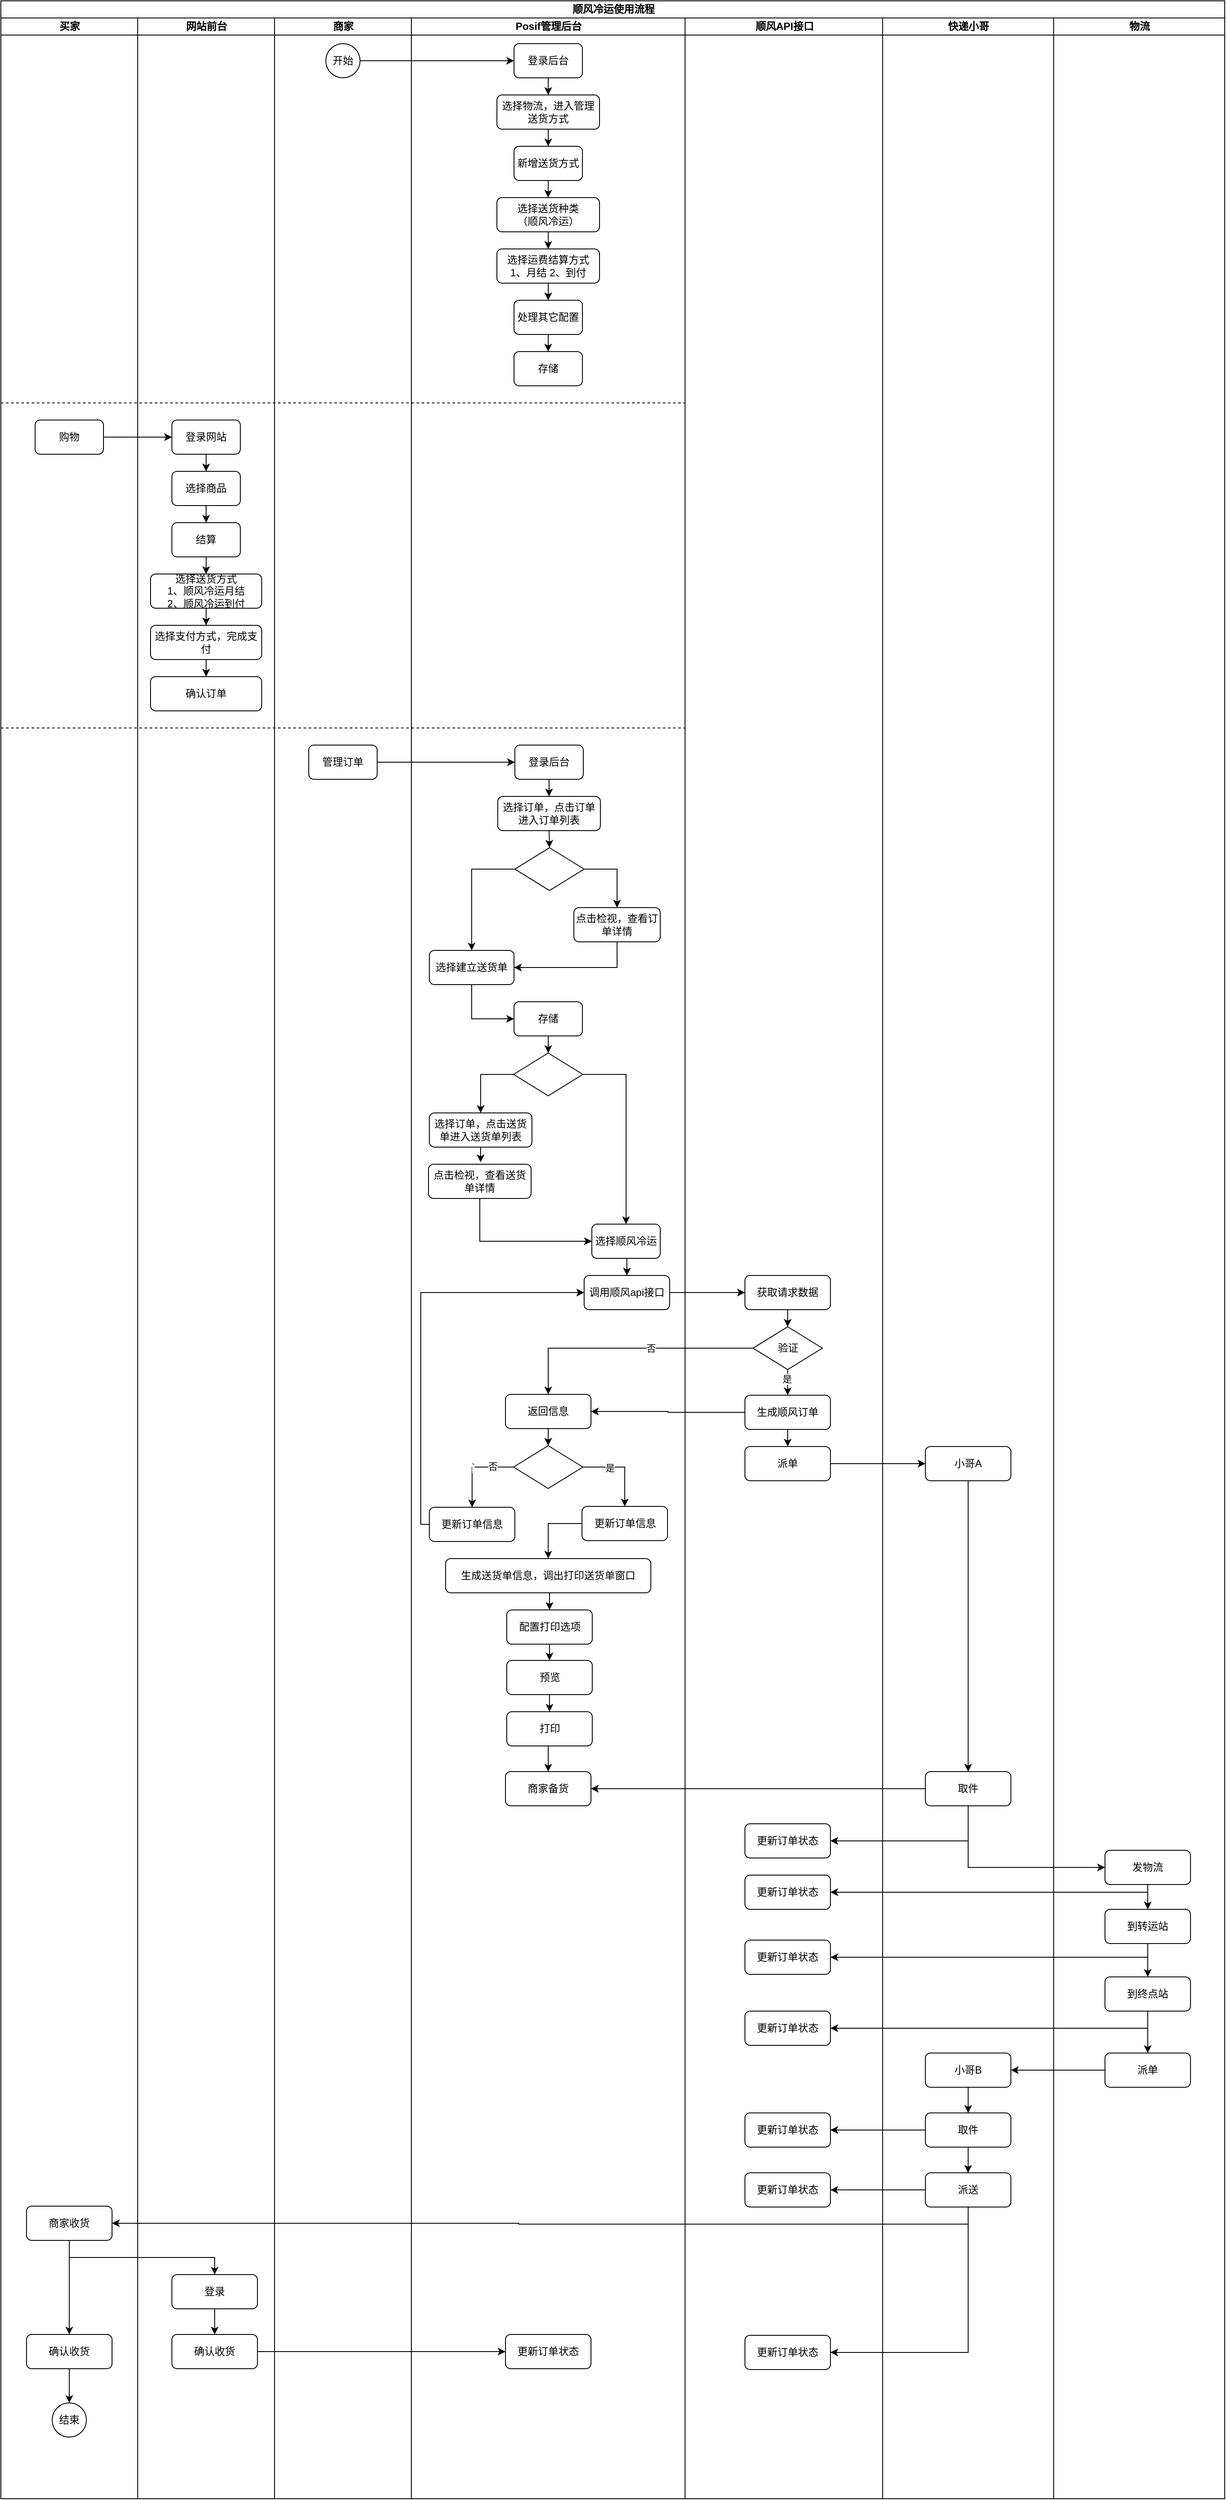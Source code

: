 <mxfile version="15.6.8" type="github">
  <diagram name="Page-1" id="0783ab3e-0a74-02c8-0abd-f7b4e66b4bec">
    <mxGraphModel dx="2556" dy="1072" grid="1" gridSize="10" guides="1" tooltips="1" connect="1" arrows="1" fold="1" page="1" pageScale="1" pageWidth="850" pageHeight="1100" background="none" math="0" shadow="0">
      <root>
        <mxCell id="0" />
        <mxCell id="1" parent="0" />
        <mxCell id="1c1d494c118603dd-1" value="顺风冷运使用流程" style="swimlane;html=1;childLayout=stackLayout;startSize=20;rounded=0;shadow=0;comic=0;labelBackgroundColor=none;strokeWidth=1;fontFamily=Verdana;fontSize=12;align=center;" parent="1" vertex="1">
          <mxGeometry x="39" y="90" width="1431" height="2920" as="geometry" />
        </mxCell>
        <mxCell id="1c1d494c118603dd-2" value="买家" style="swimlane;html=1;startSize=20;" parent="1c1d494c118603dd-1" vertex="1">
          <mxGeometry y="20" width="160" height="2900" as="geometry" />
        </mxCell>
        <mxCell id="K_RfR3FOM83zWYxa_HBy-55" value="" style="endArrow=none;dashed=1;html=1;rounded=0;" parent="1c1d494c118603dd-2" edge="1">
          <mxGeometry width="50" height="50" relative="1" as="geometry">
            <mxPoint y="450" as="sourcePoint" />
            <mxPoint x="800" y="450" as="targetPoint" />
          </mxGeometry>
        </mxCell>
        <mxCell id="K_RfR3FOM83zWYxa_HBy-58" value="购物" style="rounded=1;whiteSpace=wrap;html=1;" parent="1c1d494c118603dd-2" vertex="1">
          <mxGeometry x="40" y="470" width="80" height="40" as="geometry" />
        </mxCell>
        <mxCell id="1SPmQgG1-TZhFKqgYhf_-99" style="edgeStyle=orthogonalEdgeStyle;rounded=0;orthogonalLoop=1;jettySize=auto;html=1;exitX=0.5;exitY=1;exitDx=0;exitDy=0;entryX=0.5;entryY=0;entryDx=0;entryDy=0;" edge="1" parent="1c1d494c118603dd-2" source="1SPmQgG1-TZhFKqgYhf_-89" target="1SPmQgG1-TZhFKqgYhf_-91">
          <mxGeometry relative="1" as="geometry" />
        </mxCell>
        <mxCell id="1SPmQgG1-TZhFKqgYhf_-89" value="商家收货" style="rounded=1;whiteSpace=wrap;html=1;" vertex="1" parent="1c1d494c118603dd-2">
          <mxGeometry x="30" y="2558" width="100" height="40" as="geometry" />
        </mxCell>
        <mxCell id="1SPmQgG1-TZhFKqgYhf_-91" value="确认收货" style="rounded=1;whiteSpace=wrap;html=1;" vertex="1" parent="1c1d494c118603dd-2">
          <mxGeometry x="30" y="2708" width="100" height="40" as="geometry" />
        </mxCell>
        <mxCell id="1SPmQgG1-TZhFKqgYhf_-97" value="结束" style="ellipse;whiteSpace=wrap;html=1;aspect=fixed;" vertex="1" parent="1c1d494c118603dd-2">
          <mxGeometry x="60" y="2788" width="40" height="40" as="geometry" />
        </mxCell>
        <mxCell id="1SPmQgG1-TZhFKqgYhf_-98" style="edgeStyle=orthogonalEdgeStyle;rounded=0;orthogonalLoop=1;jettySize=auto;html=1;exitX=0.5;exitY=1;exitDx=0;exitDy=0;entryX=0.5;entryY=0;entryDx=0;entryDy=0;" edge="1" parent="1c1d494c118603dd-2" source="1SPmQgG1-TZhFKqgYhf_-91" target="1SPmQgG1-TZhFKqgYhf_-97">
          <mxGeometry relative="1" as="geometry" />
        </mxCell>
        <mxCell id="1c1d494c118603dd-3" value="网站前台" style="swimlane;html=1;startSize=20;" parent="1c1d494c118603dd-1" vertex="1">
          <mxGeometry x="160" y="20" width="160" height="2900" as="geometry" />
        </mxCell>
        <mxCell id="K_RfR3FOM83zWYxa_HBy-30" value="开始" style="ellipse;whiteSpace=wrap;html=1;aspect=fixed;" parent="1c1d494c118603dd-3" vertex="1">
          <mxGeometry x="220" y="30" width="40" height="40" as="geometry" />
        </mxCell>
        <mxCell id="K_RfR3FOM83zWYxa_HBy-66" style="edgeStyle=orthogonalEdgeStyle;rounded=0;orthogonalLoop=1;jettySize=auto;html=1;exitX=0.5;exitY=1;exitDx=0;exitDy=0;entryX=0.5;entryY=0;entryDx=0;entryDy=0;" parent="1c1d494c118603dd-3" source="K_RfR3FOM83zWYxa_HBy-59" target="K_RfR3FOM83zWYxa_HBy-60" edge="1">
          <mxGeometry relative="1" as="geometry" />
        </mxCell>
        <mxCell id="K_RfR3FOM83zWYxa_HBy-59" value="登录网站" style="rounded=1;whiteSpace=wrap;html=1;" parent="1c1d494c118603dd-3" vertex="1">
          <mxGeometry x="40" y="470" width="80" height="40" as="geometry" />
        </mxCell>
        <mxCell id="K_RfR3FOM83zWYxa_HBy-67" style="edgeStyle=orthogonalEdgeStyle;rounded=0;orthogonalLoop=1;jettySize=auto;html=1;exitX=0.5;exitY=1;exitDx=0;exitDy=0;entryX=0.5;entryY=0;entryDx=0;entryDy=0;" parent="1c1d494c118603dd-3" source="K_RfR3FOM83zWYxa_HBy-60" target="K_RfR3FOM83zWYxa_HBy-61" edge="1">
          <mxGeometry relative="1" as="geometry" />
        </mxCell>
        <mxCell id="K_RfR3FOM83zWYxa_HBy-60" value="选择商品" style="rounded=1;whiteSpace=wrap;html=1;" parent="1c1d494c118603dd-3" vertex="1">
          <mxGeometry x="40" y="530" width="80" height="40" as="geometry" />
        </mxCell>
        <mxCell id="K_RfR3FOM83zWYxa_HBy-72" style="edgeStyle=orthogonalEdgeStyle;rounded=0;orthogonalLoop=1;jettySize=auto;html=1;exitX=0.5;exitY=1;exitDx=0;exitDy=0;entryX=0.5;entryY=0;entryDx=0;entryDy=0;" parent="1c1d494c118603dd-3" source="K_RfR3FOM83zWYxa_HBy-61" target="K_RfR3FOM83zWYxa_HBy-62" edge="1">
          <mxGeometry relative="1" as="geometry" />
        </mxCell>
        <mxCell id="K_RfR3FOM83zWYxa_HBy-61" value="结算" style="rounded=1;whiteSpace=wrap;html=1;" parent="1c1d494c118603dd-3" vertex="1">
          <mxGeometry x="40" y="590" width="80" height="40" as="geometry" />
        </mxCell>
        <mxCell id="K_RfR3FOM83zWYxa_HBy-70" style="edgeStyle=orthogonalEdgeStyle;rounded=0;orthogonalLoop=1;jettySize=auto;html=1;exitX=0.5;exitY=1;exitDx=0;exitDy=0;entryX=0.5;entryY=0;entryDx=0;entryDy=0;" parent="1c1d494c118603dd-3" source="K_RfR3FOM83zWYxa_HBy-62" target="K_RfR3FOM83zWYxa_HBy-63" edge="1">
          <mxGeometry relative="1" as="geometry" />
        </mxCell>
        <mxCell id="K_RfR3FOM83zWYxa_HBy-62" value="&lt;div&gt;选择送货方式&lt;/div&gt;&lt;div&gt;1、顺风冷运月结&lt;/div&gt;&lt;div&gt;2、顺风冷运到付&lt;/div&gt;" style="rounded=1;whiteSpace=wrap;html=1;" parent="1c1d494c118603dd-3" vertex="1">
          <mxGeometry x="15" y="650" width="130" height="40" as="geometry" />
        </mxCell>
        <mxCell id="K_RfR3FOM83zWYxa_HBy-76" style="edgeStyle=orthogonalEdgeStyle;rounded=0;orthogonalLoop=1;jettySize=auto;html=1;exitX=0.5;exitY=1;exitDx=0;exitDy=0;entryX=0.5;entryY=0;entryDx=0;entryDy=0;" parent="1c1d494c118603dd-3" source="K_RfR3FOM83zWYxa_HBy-63" target="K_RfR3FOM83zWYxa_HBy-64" edge="1">
          <mxGeometry relative="1" as="geometry" />
        </mxCell>
        <mxCell id="K_RfR3FOM83zWYxa_HBy-63" value="选择支付方式，完成支付" style="rounded=1;whiteSpace=wrap;html=1;" parent="1c1d494c118603dd-3" vertex="1">
          <mxGeometry x="15" y="710" width="130" height="40" as="geometry" />
        </mxCell>
        <mxCell id="K_RfR3FOM83zWYxa_HBy-64" value="确认订单" style="rounded=1;whiteSpace=wrap;html=1;" parent="1c1d494c118603dd-3" vertex="1">
          <mxGeometry x="15" y="770" width="130" height="40" as="geometry" />
        </mxCell>
        <mxCell id="1SPmQgG1-TZhFKqgYhf_-100" value="确认收货" style="rounded=1;whiteSpace=wrap;html=1;" vertex="1" parent="1c1d494c118603dd-3">
          <mxGeometry x="40" y="2708" width="100" height="40" as="geometry" />
        </mxCell>
        <mxCell id="1SPmQgG1-TZhFKqgYhf_-103" style="edgeStyle=orthogonalEdgeStyle;rounded=0;orthogonalLoop=1;jettySize=auto;html=1;exitX=0.5;exitY=1;exitDx=0;exitDy=0;entryX=0.5;entryY=0;entryDx=0;entryDy=0;" edge="1" parent="1c1d494c118603dd-3" source="1SPmQgG1-TZhFKqgYhf_-101" target="1SPmQgG1-TZhFKqgYhf_-100">
          <mxGeometry relative="1" as="geometry" />
        </mxCell>
        <mxCell id="1SPmQgG1-TZhFKqgYhf_-101" value="登录" style="rounded=1;whiteSpace=wrap;html=1;" vertex="1" parent="1c1d494c118603dd-3">
          <mxGeometry x="40" y="2638" width="100" height="40" as="geometry" />
        </mxCell>
        <mxCell id="1c1d494c118603dd-4" value="商家" style="swimlane;html=1;startSize=20;" parent="1c1d494c118603dd-1" vertex="1">
          <mxGeometry x="320" y="20" width="160" height="2900" as="geometry" />
        </mxCell>
        <mxCell id="K_RfR3FOM83zWYxa_HBy-39" style="edgeStyle=orthogonalEdgeStyle;rounded=0;orthogonalLoop=1;jettySize=auto;html=1;exitX=0.5;exitY=1;exitDx=0;exitDy=0;entryX=0.5;entryY=0;entryDx=0;entryDy=0;" parent="1c1d494c118603dd-4" source="K_RfR3FOM83zWYxa_HBy-31" target="K_RfR3FOM83zWYxa_HBy-32" edge="1">
          <mxGeometry relative="1" as="geometry" />
        </mxCell>
        <mxCell id="K_RfR3FOM83zWYxa_HBy-31" value="登录后台" style="rounded=1;whiteSpace=wrap;html=1;" parent="1c1d494c118603dd-4" vertex="1">
          <mxGeometry x="280" y="30" width="80" height="40" as="geometry" />
        </mxCell>
        <mxCell id="K_RfR3FOM83zWYxa_HBy-40" style="edgeStyle=orthogonalEdgeStyle;rounded=0;orthogonalLoop=1;jettySize=auto;html=1;exitX=0.5;exitY=1;exitDx=0;exitDy=0;entryX=0.5;entryY=0;entryDx=0;entryDy=0;" parent="1c1d494c118603dd-4" source="K_RfR3FOM83zWYxa_HBy-32" target="K_RfR3FOM83zWYxa_HBy-37" edge="1">
          <mxGeometry relative="1" as="geometry" />
        </mxCell>
        <mxCell id="K_RfR3FOM83zWYxa_HBy-32" value="选择物流，进入管理送货方式" style="rounded=1;whiteSpace=wrap;html=1;" parent="1c1d494c118603dd-4" vertex="1">
          <mxGeometry x="260" y="90" width="120" height="40" as="geometry" />
        </mxCell>
        <mxCell id="K_RfR3FOM83zWYxa_HBy-51" style="edgeStyle=orthogonalEdgeStyle;rounded=0;orthogonalLoop=1;jettySize=auto;html=1;exitX=0.5;exitY=1;exitDx=0;exitDy=0;entryX=0.5;entryY=0;entryDx=0;entryDy=0;" parent="1c1d494c118603dd-4" source="K_RfR3FOM83zWYxa_HBy-37" target="K_RfR3FOM83zWYxa_HBy-47" edge="1">
          <mxGeometry relative="1" as="geometry" />
        </mxCell>
        <mxCell id="K_RfR3FOM83zWYxa_HBy-37" value="新增送货方式" style="rounded=1;whiteSpace=wrap;html=1;" parent="1c1d494c118603dd-4" vertex="1">
          <mxGeometry x="280" y="150" width="80" height="40" as="geometry" />
        </mxCell>
        <mxCell id="K_RfR3FOM83zWYxa_HBy-52" style="edgeStyle=orthogonalEdgeStyle;rounded=0;orthogonalLoop=1;jettySize=auto;html=1;exitX=0.5;exitY=1;exitDx=0;exitDy=0;entryX=0.5;entryY=0;entryDx=0;entryDy=0;" parent="1c1d494c118603dd-4" source="K_RfR3FOM83zWYxa_HBy-47" target="K_RfR3FOM83zWYxa_HBy-48" edge="1">
          <mxGeometry relative="1" as="geometry" />
        </mxCell>
        <mxCell id="K_RfR3FOM83zWYxa_HBy-47" value="&lt;div&gt;选择送货种类&lt;/div&gt;&lt;div&gt;（顺风冷运）&lt;br&gt;&lt;/div&gt;" style="rounded=1;whiteSpace=wrap;html=1;" parent="1c1d494c118603dd-4" vertex="1">
          <mxGeometry x="260" y="210" width="120" height="40" as="geometry" />
        </mxCell>
        <mxCell id="K_RfR3FOM83zWYxa_HBy-53" style="edgeStyle=orthogonalEdgeStyle;rounded=0;orthogonalLoop=1;jettySize=auto;html=1;exitX=0.5;exitY=1;exitDx=0;exitDy=0;entryX=0.5;entryY=0;entryDx=0;entryDy=0;" parent="1c1d494c118603dd-4" source="K_RfR3FOM83zWYxa_HBy-48" target="K_RfR3FOM83zWYxa_HBy-49" edge="1">
          <mxGeometry relative="1" as="geometry" />
        </mxCell>
        <mxCell id="K_RfR3FOM83zWYxa_HBy-48" value="&lt;div&gt;选择运费结算方式&lt;/div&gt;&lt;div&gt;1、月结 2、到付&lt;br&gt;&lt;/div&gt;" style="rounded=1;whiteSpace=wrap;html=1;" parent="1c1d494c118603dd-4" vertex="1">
          <mxGeometry x="260" y="270" width="120" height="40" as="geometry" />
        </mxCell>
        <mxCell id="K_RfR3FOM83zWYxa_HBy-54" style="edgeStyle=orthogonalEdgeStyle;rounded=0;orthogonalLoop=1;jettySize=auto;html=1;exitX=0.5;exitY=1;exitDx=0;exitDy=0;entryX=0.5;entryY=0;entryDx=0;entryDy=0;" parent="1c1d494c118603dd-4" source="K_RfR3FOM83zWYxa_HBy-49" target="K_RfR3FOM83zWYxa_HBy-50" edge="1">
          <mxGeometry relative="1" as="geometry" />
        </mxCell>
        <mxCell id="K_RfR3FOM83zWYxa_HBy-49" value="处理其它配置" style="rounded=1;whiteSpace=wrap;html=1;" parent="1c1d494c118603dd-4" vertex="1">
          <mxGeometry x="280" y="330" width="80" height="40" as="geometry" />
        </mxCell>
        <mxCell id="K_RfR3FOM83zWYxa_HBy-50" value="存储" style="rounded=1;whiteSpace=wrap;html=1;" parent="1c1d494c118603dd-4" vertex="1">
          <mxGeometry x="280" y="390" width="80" height="40" as="geometry" />
        </mxCell>
        <mxCell id="K_RfR3FOM83zWYxa_HBy-77" value="" style="endArrow=none;dashed=1;html=1;rounded=0;" parent="1c1d494c118603dd-4" edge="1">
          <mxGeometry width="50" height="50" relative="1" as="geometry">
            <mxPoint x="-320" y="830" as="sourcePoint" />
            <mxPoint x="480" y="830" as="targetPoint" />
          </mxGeometry>
        </mxCell>
        <mxCell id="K_RfR3FOM83zWYxa_HBy-79" value="管理订单" style="rounded=1;whiteSpace=wrap;html=1;" parent="1c1d494c118603dd-4" vertex="1">
          <mxGeometry x="40" y="850" width="80" height="40" as="geometry" />
        </mxCell>
        <mxCell id="K_RfR3FOM83zWYxa_HBy-38" style="edgeStyle=orthogonalEdgeStyle;rounded=0;orthogonalLoop=1;jettySize=auto;html=1;exitX=1;exitY=0.5;exitDx=0;exitDy=0;entryX=0;entryY=0.5;entryDx=0;entryDy=0;" parent="1c1d494c118603dd-1" source="K_RfR3FOM83zWYxa_HBy-30" target="K_RfR3FOM83zWYxa_HBy-31" edge="1">
          <mxGeometry relative="1" as="geometry" />
        </mxCell>
        <mxCell id="K_RfR3FOM83zWYxa_HBy-65" style="edgeStyle=orthogonalEdgeStyle;rounded=0;orthogonalLoop=1;jettySize=auto;html=1;exitX=1;exitY=0.5;exitDx=0;exitDy=0;entryX=0;entryY=0.5;entryDx=0;entryDy=0;" parent="1c1d494c118603dd-1" source="K_RfR3FOM83zWYxa_HBy-58" target="K_RfR3FOM83zWYxa_HBy-59" edge="1">
          <mxGeometry relative="1" as="geometry" />
        </mxCell>
        <mxCell id="K_RfR3FOM83zWYxa_HBy-80" style="edgeStyle=orthogonalEdgeStyle;rounded=0;orthogonalLoop=1;jettySize=auto;html=1;exitX=1;exitY=0.5;exitDx=0;exitDy=0;" parent="1c1d494c118603dd-1" source="K_RfR3FOM83zWYxa_HBy-79" target="K_RfR3FOM83zWYxa_HBy-78" edge="1">
          <mxGeometry relative="1" as="geometry" />
        </mxCell>
        <mxCell id="K_RfR3FOM83zWYxa_HBy-1" value="Posif管理后台" style="swimlane;html=1;startSize=20;" parent="1c1d494c118603dd-1" vertex="1">
          <mxGeometry x="480" y="20" width="320" height="2900" as="geometry" />
        </mxCell>
        <mxCell id="K_RfR3FOM83zWYxa_HBy-83" style="edgeStyle=orthogonalEdgeStyle;rounded=0;orthogonalLoop=1;jettySize=auto;html=1;exitX=0.5;exitY=1;exitDx=0;exitDy=0;entryX=0.5;entryY=0;entryDx=0;entryDy=0;" parent="K_RfR3FOM83zWYxa_HBy-1" source="K_RfR3FOM83zWYxa_HBy-78" target="K_RfR3FOM83zWYxa_HBy-81" edge="1">
          <mxGeometry relative="1" as="geometry" />
        </mxCell>
        <mxCell id="K_RfR3FOM83zWYxa_HBy-78" value="登录后台" style="rounded=1;whiteSpace=wrap;html=1;" parent="K_RfR3FOM83zWYxa_HBy-1" vertex="1">
          <mxGeometry x="121" y="850" width="80" height="40" as="geometry" />
        </mxCell>
        <mxCell id="K_RfR3FOM83zWYxa_HBy-84" style="edgeStyle=orthogonalEdgeStyle;rounded=0;orthogonalLoop=1;jettySize=auto;html=1;exitX=0.5;exitY=1;exitDx=0;exitDy=0;entryX=0.5;entryY=0;entryDx=0;entryDy=0;" parent="K_RfR3FOM83zWYxa_HBy-1" source="K_RfR3FOM83zWYxa_HBy-81" target="K_RfR3FOM83zWYxa_HBy-82" edge="1">
          <mxGeometry relative="1" as="geometry" />
        </mxCell>
        <mxCell id="K_RfR3FOM83zWYxa_HBy-81" value="选择订单，点击订单进入订单列表" style="rounded=1;whiteSpace=wrap;html=1;" parent="K_RfR3FOM83zWYxa_HBy-1" vertex="1">
          <mxGeometry x="101" y="910" width="120" height="40" as="geometry" />
        </mxCell>
        <mxCell id="K_RfR3FOM83zWYxa_HBy-88" style="edgeStyle=orthogonalEdgeStyle;rounded=0;orthogonalLoop=1;jettySize=auto;html=1;exitX=0;exitY=0.5;exitDx=0;exitDy=0;entryX=0.5;entryY=0;entryDx=0;entryDy=0;" parent="K_RfR3FOM83zWYxa_HBy-1" source="K_RfR3FOM83zWYxa_HBy-82" target="K_RfR3FOM83zWYxa_HBy-85" edge="1">
          <mxGeometry relative="1" as="geometry" />
        </mxCell>
        <mxCell id="K_RfR3FOM83zWYxa_HBy-89" style="edgeStyle=orthogonalEdgeStyle;rounded=0;orthogonalLoop=1;jettySize=auto;html=1;exitX=1;exitY=0.5;exitDx=0;exitDy=0;entryX=0.5;entryY=0;entryDx=0;entryDy=0;" parent="K_RfR3FOM83zWYxa_HBy-1" source="K_RfR3FOM83zWYxa_HBy-82" target="K_RfR3FOM83zWYxa_HBy-86" edge="1">
          <mxGeometry relative="1" as="geometry" />
        </mxCell>
        <mxCell id="K_RfR3FOM83zWYxa_HBy-82" value="" style="rhombus;whiteSpace=wrap;html=1;" parent="K_RfR3FOM83zWYxa_HBy-1" vertex="1">
          <mxGeometry x="121" y="970" width="81" height="50" as="geometry" />
        </mxCell>
        <mxCell id="K_RfR3FOM83zWYxa_HBy-93" style="edgeStyle=orthogonalEdgeStyle;rounded=0;orthogonalLoop=1;jettySize=auto;html=1;exitX=0.5;exitY=1;exitDx=0;exitDy=0;entryX=0;entryY=0.5;entryDx=0;entryDy=0;" parent="K_RfR3FOM83zWYxa_HBy-1" source="K_RfR3FOM83zWYxa_HBy-85" target="K_RfR3FOM83zWYxa_HBy-92" edge="1">
          <mxGeometry relative="1" as="geometry" />
        </mxCell>
        <mxCell id="K_RfR3FOM83zWYxa_HBy-85" value="选择建立送货单" style="rounded=1;whiteSpace=wrap;html=1;" parent="K_RfR3FOM83zWYxa_HBy-1" vertex="1">
          <mxGeometry x="21" y="1090" width="99" height="40" as="geometry" />
        </mxCell>
        <mxCell id="K_RfR3FOM83zWYxa_HBy-100" style="edgeStyle=orthogonalEdgeStyle;rounded=0;orthogonalLoop=1;jettySize=auto;html=1;exitX=0.5;exitY=1;exitDx=0;exitDy=0;entryX=1;entryY=0.5;entryDx=0;entryDy=0;" parent="K_RfR3FOM83zWYxa_HBy-1" source="K_RfR3FOM83zWYxa_HBy-86" target="K_RfR3FOM83zWYxa_HBy-85" edge="1">
          <mxGeometry relative="1" as="geometry" />
        </mxCell>
        <mxCell id="K_RfR3FOM83zWYxa_HBy-86" value="点击检视，查看订单详情" style="rounded=1;whiteSpace=wrap;html=1;" parent="K_RfR3FOM83zWYxa_HBy-1" vertex="1">
          <mxGeometry x="190" y="1040" width="101" height="40" as="geometry" />
        </mxCell>
        <mxCell id="K_RfR3FOM83zWYxa_HBy-96" style="edgeStyle=orthogonalEdgeStyle;rounded=0;orthogonalLoop=1;jettySize=auto;html=1;exitX=0.5;exitY=1;exitDx=0;exitDy=0;entryX=0.5;entryY=0;entryDx=0;entryDy=0;" parent="K_RfR3FOM83zWYxa_HBy-1" source="K_RfR3FOM83zWYxa_HBy-92" target="K_RfR3FOM83zWYxa_HBy-94" edge="1">
          <mxGeometry relative="1" as="geometry" />
        </mxCell>
        <mxCell id="K_RfR3FOM83zWYxa_HBy-92" value="存储" style="rounded=1;whiteSpace=wrap;html=1;" parent="K_RfR3FOM83zWYxa_HBy-1" vertex="1">
          <mxGeometry x="120" y="1150" width="80" height="40" as="geometry" />
        </mxCell>
        <mxCell id="K_RfR3FOM83zWYxa_HBy-97" style="edgeStyle=orthogonalEdgeStyle;rounded=0;orthogonalLoop=1;jettySize=auto;html=1;exitX=1;exitY=0.5;exitDx=0;exitDy=0;entryX=0.5;entryY=0;entryDx=0;entryDy=0;" parent="K_RfR3FOM83zWYxa_HBy-1" source="K_RfR3FOM83zWYxa_HBy-94" target="K_RfR3FOM83zWYxa_HBy-95" edge="1">
          <mxGeometry relative="1" as="geometry" />
        </mxCell>
        <mxCell id="K_RfR3FOM83zWYxa_HBy-103" style="edgeStyle=orthogonalEdgeStyle;rounded=0;orthogonalLoop=1;jettySize=auto;html=1;exitX=0;exitY=0.5;exitDx=0;exitDy=0;entryX=0.5;entryY=0;entryDx=0;entryDy=0;" parent="K_RfR3FOM83zWYxa_HBy-1" source="K_RfR3FOM83zWYxa_HBy-94" target="K_RfR3FOM83zWYxa_HBy-98" edge="1">
          <mxGeometry relative="1" as="geometry" />
        </mxCell>
        <mxCell id="K_RfR3FOM83zWYxa_HBy-94" value="" style="rhombus;whiteSpace=wrap;html=1;" parent="K_RfR3FOM83zWYxa_HBy-1" vertex="1">
          <mxGeometry x="119.5" y="1210" width="81" height="50" as="geometry" />
        </mxCell>
        <mxCell id="1SPmQgG1-TZhFKqgYhf_-36" style="edgeStyle=orthogonalEdgeStyle;rounded=0;orthogonalLoop=1;jettySize=auto;html=1;exitX=0.5;exitY=1;exitDx=0;exitDy=0;entryX=0.5;entryY=0;entryDx=0;entryDy=0;" edge="1" parent="K_RfR3FOM83zWYxa_HBy-1" source="K_RfR3FOM83zWYxa_HBy-95" target="K_RfR3FOM83zWYxa_HBy-106">
          <mxGeometry relative="1" as="geometry" />
        </mxCell>
        <mxCell id="K_RfR3FOM83zWYxa_HBy-95" value="选择顺风冷运" style="rounded=1;whiteSpace=wrap;html=1;" parent="K_RfR3FOM83zWYxa_HBy-1" vertex="1">
          <mxGeometry x="211" y="1410" width="80" height="40" as="geometry" />
        </mxCell>
        <mxCell id="K_RfR3FOM83zWYxa_HBy-104" style="edgeStyle=orthogonalEdgeStyle;rounded=0;orthogonalLoop=1;jettySize=auto;html=1;exitX=0.5;exitY=1;exitDx=0;exitDy=0;entryX=0.508;entryY=-0.058;entryDx=0;entryDy=0;entryPerimeter=0;" parent="K_RfR3FOM83zWYxa_HBy-1" source="K_RfR3FOM83zWYxa_HBy-98" target="K_RfR3FOM83zWYxa_HBy-101" edge="1">
          <mxGeometry relative="1" as="geometry" />
        </mxCell>
        <mxCell id="K_RfR3FOM83zWYxa_HBy-98" value="选择订单，点击送货单进入送货单列表" style="rounded=1;whiteSpace=wrap;html=1;" parent="K_RfR3FOM83zWYxa_HBy-1" vertex="1">
          <mxGeometry x="21" y="1280" width="120" height="40" as="geometry" />
        </mxCell>
        <mxCell id="K_RfR3FOM83zWYxa_HBy-105" style="edgeStyle=orthogonalEdgeStyle;rounded=0;orthogonalLoop=1;jettySize=auto;html=1;exitX=0.5;exitY=1;exitDx=0;exitDy=0;entryX=0;entryY=0.5;entryDx=0;entryDy=0;" parent="K_RfR3FOM83zWYxa_HBy-1" source="K_RfR3FOM83zWYxa_HBy-101" target="K_RfR3FOM83zWYxa_HBy-95" edge="1">
          <mxGeometry relative="1" as="geometry" />
        </mxCell>
        <mxCell id="K_RfR3FOM83zWYxa_HBy-101" value="点击检视，查看送货单详情" style="rounded=1;whiteSpace=wrap;html=1;" parent="K_RfR3FOM83zWYxa_HBy-1" vertex="1">
          <mxGeometry x="20" y="1340" width="120" height="40" as="geometry" />
        </mxCell>
        <mxCell id="K_RfR3FOM83zWYxa_HBy-113" style="edgeStyle=orthogonalEdgeStyle;rounded=0;orthogonalLoop=1;jettySize=auto;html=1;exitX=0.5;exitY=1;exitDx=0;exitDy=0;entryX=0.5;entryY=0;entryDx=0;entryDy=0;" parent="K_RfR3FOM83zWYxa_HBy-1" source="K_RfR3FOM83zWYxa_HBy-108" target="K_RfR3FOM83zWYxa_HBy-112" edge="1">
          <mxGeometry relative="1" as="geometry" />
        </mxCell>
        <mxCell id="K_RfR3FOM83zWYxa_HBy-108" value="返回信息" style="rounded=1;whiteSpace=wrap;html=1;" parent="K_RfR3FOM83zWYxa_HBy-1" vertex="1">
          <mxGeometry x="110" y="1609" width="100" height="40" as="geometry" />
        </mxCell>
        <mxCell id="K_RfR3FOM83zWYxa_HBy-200" style="edgeStyle=orthogonalEdgeStyle;rounded=0;orthogonalLoop=1;jettySize=auto;html=1;exitX=0.5;exitY=1;exitDx=0;exitDy=0;entryX=0.5;entryY=0;entryDx=0;entryDy=0;" parent="K_RfR3FOM83zWYxa_HBy-1" source="K_RfR3FOM83zWYxa_HBy-109" target="K_RfR3FOM83zWYxa_HBy-123" edge="1">
          <mxGeometry relative="1" as="geometry" />
        </mxCell>
        <mxCell id="K_RfR3FOM83zWYxa_HBy-109" value="生成送货单信息，调出打印送货单窗口" style="rounded=1;whiteSpace=wrap;html=1;" parent="K_RfR3FOM83zWYxa_HBy-1" vertex="1">
          <mxGeometry x="40" y="1801" width="240" height="40" as="geometry" />
        </mxCell>
        <mxCell id="K_RfR3FOM83zWYxa_HBy-111" value="更新订单信息" style="rounded=1;whiteSpace=wrap;html=1;" parent="K_RfR3FOM83zWYxa_HBy-1" vertex="1">
          <mxGeometry x="21" y="1741" width="100" height="40" as="geometry" />
        </mxCell>
        <mxCell id="K_RfR3FOM83zWYxa_HBy-114" value="`" style="edgeStyle=orthogonalEdgeStyle;rounded=0;orthogonalLoop=1;jettySize=auto;html=1;exitX=0;exitY=0.5;exitDx=0;exitDy=0;entryX=0.5;entryY=0;entryDx=0;entryDy=0;" parent="K_RfR3FOM83zWYxa_HBy-1" source="K_RfR3FOM83zWYxa_HBy-112" target="K_RfR3FOM83zWYxa_HBy-111" edge="1">
          <mxGeometry relative="1" as="geometry" />
        </mxCell>
        <mxCell id="K_RfR3FOM83zWYxa_HBy-121" value="否" style="edgeLabel;html=1;align=center;verticalAlign=middle;resizable=0;points=[];" parent="K_RfR3FOM83zWYxa_HBy-114" vertex="1" connectable="0">
          <mxGeometry x="-0.473" y="-1" relative="1" as="geometry">
            <mxPoint as="offset" />
          </mxGeometry>
        </mxCell>
        <mxCell id="K_RfR3FOM83zWYxa_HBy-120" style="edgeStyle=orthogonalEdgeStyle;rounded=0;orthogonalLoop=1;jettySize=auto;html=1;exitX=1;exitY=0.5;exitDx=0;exitDy=0;entryX=0.5;entryY=0;entryDx=0;entryDy=0;" parent="K_RfR3FOM83zWYxa_HBy-1" source="K_RfR3FOM83zWYxa_HBy-112" target="K_RfR3FOM83zWYxa_HBy-119" edge="1">
          <mxGeometry relative="1" as="geometry" />
        </mxCell>
        <mxCell id="K_RfR3FOM83zWYxa_HBy-122" value="是" style="edgeLabel;html=1;align=center;verticalAlign=middle;resizable=0;points=[];" parent="K_RfR3FOM83zWYxa_HBy-120" vertex="1" connectable="0">
          <mxGeometry x="-0.341" y="-1" relative="1" as="geometry">
            <mxPoint as="offset" />
          </mxGeometry>
        </mxCell>
        <mxCell id="K_RfR3FOM83zWYxa_HBy-112" value="" style="rhombus;whiteSpace=wrap;html=1;" parent="K_RfR3FOM83zWYxa_HBy-1" vertex="1">
          <mxGeometry x="119.5" y="1669" width="81" height="50" as="geometry" />
        </mxCell>
        <mxCell id="1SPmQgG1-TZhFKqgYhf_-34" style="edgeStyle=orthogonalEdgeStyle;rounded=0;orthogonalLoop=1;jettySize=auto;html=1;exitX=0;exitY=0.5;exitDx=0;exitDy=0;entryX=0.5;entryY=0;entryDx=0;entryDy=0;" edge="1" parent="K_RfR3FOM83zWYxa_HBy-1" source="K_RfR3FOM83zWYxa_HBy-119" target="K_RfR3FOM83zWYxa_HBy-109">
          <mxGeometry relative="1" as="geometry" />
        </mxCell>
        <mxCell id="K_RfR3FOM83zWYxa_HBy-119" value="更新订单信息" style="rounded=1;whiteSpace=wrap;html=1;" parent="K_RfR3FOM83zWYxa_HBy-1" vertex="1">
          <mxGeometry x="199.5" y="1740" width="100" height="40" as="geometry" />
        </mxCell>
        <mxCell id="K_RfR3FOM83zWYxa_HBy-201" style="edgeStyle=orthogonalEdgeStyle;rounded=0;orthogonalLoop=1;jettySize=auto;html=1;exitX=0.5;exitY=1;exitDx=0;exitDy=0;entryX=0.5;entryY=0;entryDx=0;entryDy=0;" parent="K_RfR3FOM83zWYxa_HBy-1" source="K_RfR3FOM83zWYxa_HBy-123" target="K_RfR3FOM83zWYxa_HBy-198" edge="1">
          <mxGeometry relative="1" as="geometry" />
        </mxCell>
        <mxCell id="K_RfR3FOM83zWYxa_HBy-123" value="配置打印选项" style="rounded=1;whiteSpace=wrap;html=1;" parent="K_RfR3FOM83zWYxa_HBy-1" vertex="1">
          <mxGeometry x="111.5" y="1861" width="100" height="40" as="geometry" />
        </mxCell>
        <mxCell id="K_RfR3FOM83zWYxa_HBy-202" style="edgeStyle=orthogonalEdgeStyle;rounded=0;orthogonalLoop=1;jettySize=auto;html=1;exitX=0.5;exitY=1;exitDx=0;exitDy=0;entryX=0.5;entryY=0;entryDx=0;entryDy=0;" parent="K_RfR3FOM83zWYxa_HBy-1" source="K_RfR3FOM83zWYxa_HBy-198" target="K_RfR3FOM83zWYxa_HBy-199" edge="1">
          <mxGeometry relative="1" as="geometry" />
        </mxCell>
        <mxCell id="K_RfR3FOM83zWYxa_HBy-198" value="预览" style="rounded=1;whiteSpace=wrap;html=1;" parent="K_RfR3FOM83zWYxa_HBy-1" vertex="1">
          <mxGeometry x="111.5" y="1920" width="100" height="40" as="geometry" />
        </mxCell>
        <mxCell id="1SPmQgG1-TZhFKqgYhf_-33" style="edgeStyle=orthogonalEdgeStyle;rounded=0;orthogonalLoop=1;jettySize=auto;html=1;exitX=0.5;exitY=1;exitDx=0;exitDy=0;entryX=0.5;entryY=0;entryDx=0;entryDy=0;" edge="1" parent="K_RfR3FOM83zWYxa_HBy-1" source="K_RfR3FOM83zWYxa_HBy-199" target="1SPmQgG1-TZhFKqgYhf_-32">
          <mxGeometry relative="1" as="geometry" />
        </mxCell>
        <mxCell id="K_RfR3FOM83zWYxa_HBy-199" value="打印" style="rounded=1;whiteSpace=wrap;html=1;" parent="K_RfR3FOM83zWYxa_HBy-1" vertex="1">
          <mxGeometry x="111.5" y="1980" width="100" height="40" as="geometry" />
        </mxCell>
        <mxCell id="1SPmQgG1-TZhFKqgYhf_-32" value="商家备货" style="rounded=1;whiteSpace=wrap;html=1;" vertex="1" parent="K_RfR3FOM83zWYxa_HBy-1">
          <mxGeometry x="110" y="2050" width="100" height="40" as="geometry" />
        </mxCell>
        <mxCell id="K_RfR3FOM83zWYxa_HBy-106" value="调用顺风api接口" style="rounded=1;whiteSpace=wrap;html=1;" parent="K_RfR3FOM83zWYxa_HBy-1" vertex="1">
          <mxGeometry x="202" y="1470" width="100" height="40" as="geometry" />
        </mxCell>
        <mxCell id="1SPmQgG1-TZhFKqgYhf_-35" style="edgeStyle=orthogonalEdgeStyle;rounded=0;orthogonalLoop=1;jettySize=auto;html=1;exitX=0;exitY=0.5;exitDx=0;exitDy=0;entryX=0;entryY=0.5;entryDx=0;entryDy=0;" edge="1" parent="K_RfR3FOM83zWYxa_HBy-1" source="K_RfR3FOM83zWYxa_HBy-111" target="K_RfR3FOM83zWYxa_HBy-106">
          <mxGeometry relative="1" as="geometry">
            <Array as="points">
              <mxPoint x="11" y="1761" />
              <mxPoint x="11" y="1490" />
            </Array>
          </mxGeometry>
        </mxCell>
        <mxCell id="1SPmQgG1-TZhFKqgYhf_-104" value="更新订单状态" style="rounded=1;whiteSpace=wrap;html=1;" vertex="1" parent="K_RfR3FOM83zWYxa_HBy-1">
          <mxGeometry x="110" y="2708" width="100" height="40" as="geometry" />
        </mxCell>
        <mxCell id="K_RfR3FOM83zWYxa_HBy-56" value="顺风API接口" style="swimlane;html=1;startSize=20;" parent="1c1d494c118603dd-1" vertex="1">
          <mxGeometry x="800" y="20" width="231" height="2900" as="geometry" />
        </mxCell>
        <mxCell id="1SPmQgG1-TZhFKqgYhf_-30" style="edgeStyle=orthogonalEdgeStyle;rounded=0;orthogonalLoop=1;jettySize=auto;html=1;exitX=0.5;exitY=1;exitDx=0;exitDy=0;entryX=0.5;entryY=0;entryDx=0;entryDy=0;" edge="1" parent="K_RfR3FOM83zWYxa_HBy-56" source="1SPmQgG1-TZhFKqgYhf_-6" target="1SPmQgG1-TZhFKqgYhf_-4">
          <mxGeometry relative="1" as="geometry" />
        </mxCell>
        <mxCell id="1SPmQgG1-TZhFKqgYhf_-31" value="是" style="edgeLabel;html=1;align=center;verticalAlign=middle;resizable=0;points=[];" vertex="1" connectable="0" parent="1SPmQgG1-TZhFKqgYhf_-30">
          <mxGeometry x="-0.271" y="-1" relative="1" as="geometry">
            <mxPoint as="offset" />
          </mxGeometry>
        </mxCell>
        <mxCell id="1SPmQgG1-TZhFKqgYhf_-6" value="验证" style="rhombus;whiteSpace=wrap;html=1;" vertex="1" parent="K_RfR3FOM83zWYxa_HBy-56">
          <mxGeometry x="79.5" y="1530" width="81" height="50" as="geometry" />
        </mxCell>
        <mxCell id="1SPmQgG1-TZhFKqgYhf_-24" style="edgeStyle=orthogonalEdgeStyle;rounded=0;orthogonalLoop=1;jettySize=auto;html=1;exitX=0.5;exitY=1;exitDx=0;exitDy=0;entryX=0.5;entryY=0;entryDx=0;entryDy=0;" edge="1" parent="K_RfR3FOM83zWYxa_HBy-56" source="1SPmQgG1-TZhFKqgYhf_-4" target="1SPmQgG1-TZhFKqgYhf_-23">
          <mxGeometry relative="1" as="geometry" />
        </mxCell>
        <mxCell id="1SPmQgG1-TZhFKqgYhf_-4" value="生成顺风订单" style="rounded=1;whiteSpace=wrap;html=1;" vertex="1" parent="K_RfR3FOM83zWYxa_HBy-56">
          <mxGeometry x="70" y="1610" width="100" height="40" as="geometry" />
        </mxCell>
        <mxCell id="1SPmQgG1-TZhFKqgYhf_-23" value="派单" style="rounded=1;whiteSpace=wrap;html=1;" vertex="1" parent="K_RfR3FOM83zWYxa_HBy-56">
          <mxGeometry x="70" y="1670" width="100" height="40" as="geometry" />
        </mxCell>
        <mxCell id="1SPmQgG1-TZhFKqgYhf_-39" style="edgeStyle=orthogonalEdgeStyle;rounded=0;orthogonalLoop=1;jettySize=auto;html=1;exitX=0.5;exitY=1;exitDx=0;exitDy=0;entryX=0.5;entryY=0;entryDx=0;entryDy=0;" edge="1" parent="K_RfR3FOM83zWYxa_HBy-56" source="1SPmQgG1-TZhFKqgYhf_-37" target="1SPmQgG1-TZhFKqgYhf_-6">
          <mxGeometry relative="1" as="geometry" />
        </mxCell>
        <mxCell id="1SPmQgG1-TZhFKqgYhf_-37" value="获取请求数据" style="rounded=1;whiteSpace=wrap;html=1;" vertex="1" parent="K_RfR3FOM83zWYxa_HBy-56">
          <mxGeometry x="70" y="1470" width="100" height="40" as="geometry" />
        </mxCell>
        <mxCell id="1SPmQgG1-TZhFKqgYhf_-55" value="更新订单状态" style="rounded=1;whiteSpace=wrap;html=1;" vertex="1" parent="K_RfR3FOM83zWYxa_HBy-56">
          <mxGeometry x="70" y="2111" width="100" height="40" as="geometry" />
        </mxCell>
        <mxCell id="1SPmQgG1-TZhFKqgYhf_-68" value="更新订单状态" style="rounded=1;whiteSpace=wrap;html=1;" vertex="1" parent="K_RfR3FOM83zWYxa_HBy-56">
          <mxGeometry x="70" y="2247" width="100" height="40" as="geometry" />
        </mxCell>
        <mxCell id="1SPmQgG1-TZhFKqgYhf_-71" value="更新订单状态" style="rounded=1;whiteSpace=wrap;html=1;" vertex="1" parent="K_RfR3FOM83zWYxa_HBy-56">
          <mxGeometry x="70" y="2330" width="100" height="40" as="geometry" />
        </mxCell>
        <mxCell id="1SPmQgG1-TZhFKqgYhf_-78" value="更新订单状态" style="rounded=1;whiteSpace=wrap;html=1;" vertex="1" parent="K_RfR3FOM83zWYxa_HBy-56">
          <mxGeometry x="70" y="2449" width="100" height="40" as="geometry" />
        </mxCell>
        <mxCell id="1SPmQgG1-TZhFKqgYhf_-87" value="更新订单状态" style="rounded=1;whiteSpace=wrap;html=1;" vertex="1" parent="K_RfR3FOM83zWYxa_HBy-56">
          <mxGeometry x="70" y="2519" width="100" height="40" as="geometry" />
        </mxCell>
        <mxCell id="1SPmQgG1-TZhFKqgYhf_-95" value="更新订单状态" style="rounded=1;whiteSpace=wrap;html=1;" vertex="1" parent="K_RfR3FOM83zWYxa_HBy-56">
          <mxGeometry x="70" y="2709" width="100" height="40" as="geometry" />
        </mxCell>
        <mxCell id="1SPmQgG1-TZhFKqgYhf_-106" value="更新订单状态" style="rounded=1;whiteSpace=wrap;html=1;" vertex="1" parent="K_RfR3FOM83zWYxa_HBy-56">
          <mxGeometry x="70" y="2171" width="100" height="40" as="geometry" />
        </mxCell>
        <mxCell id="1SPmQgG1-TZhFKqgYhf_-3" value="快递小哥" style="swimlane;html=1;startSize=20;" vertex="1" parent="1c1d494c118603dd-1">
          <mxGeometry x="1031" y="20" width="200" height="2900" as="geometry" />
        </mxCell>
        <mxCell id="1SPmQgG1-TZhFKqgYhf_-53" style="edgeStyle=orthogonalEdgeStyle;rounded=0;orthogonalLoop=1;jettySize=auto;html=1;exitX=0.5;exitY=1;exitDx=0;exitDy=0;entryX=0.5;entryY=0;entryDx=0;entryDy=0;" edge="1" parent="1SPmQgG1-TZhFKqgYhf_-3" source="1SPmQgG1-TZhFKqgYhf_-25" target="1SPmQgG1-TZhFKqgYhf_-42">
          <mxGeometry relative="1" as="geometry" />
        </mxCell>
        <mxCell id="1SPmQgG1-TZhFKqgYhf_-25" value="小哥A" style="rounded=1;whiteSpace=wrap;html=1;" vertex="1" parent="1SPmQgG1-TZhFKqgYhf_-3">
          <mxGeometry x="50" y="1670" width="100" height="40" as="geometry" />
        </mxCell>
        <mxCell id="1SPmQgG1-TZhFKqgYhf_-42" value="取件" style="rounded=1;whiteSpace=wrap;html=1;" vertex="1" parent="1SPmQgG1-TZhFKqgYhf_-3">
          <mxGeometry x="50" y="2050" width="100" height="40" as="geometry" />
        </mxCell>
        <mxCell id="1SPmQgG1-TZhFKqgYhf_-83" style="edgeStyle=orthogonalEdgeStyle;rounded=0;orthogonalLoop=1;jettySize=auto;html=1;exitX=0.5;exitY=1;exitDx=0;exitDy=0;entryX=0.5;entryY=0;entryDx=0;entryDy=0;" edge="1" parent="1SPmQgG1-TZhFKqgYhf_-3" source="1SPmQgG1-TZhFKqgYhf_-74" target="1SPmQgG1-TZhFKqgYhf_-80">
          <mxGeometry relative="1" as="geometry" />
        </mxCell>
        <mxCell id="1SPmQgG1-TZhFKqgYhf_-74" value="小哥B" style="rounded=1;whiteSpace=wrap;html=1;" vertex="1" parent="1SPmQgG1-TZhFKqgYhf_-3">
          <mxGeometry x="50" y="2379" width="100" height="40" as="geometry" />
        </mxCell>
        <mxCell id="1SPmQgG1-TZhFKqgYhf_-86" style="edgeStyle=orthogonalEdgeStyle;rounded=0;orthogonalLoop=1;jettySize=auto;html=1;exitX=0.5;exitY=1;exitDx=0;exitDy=0;entryX=0.5;entryY=0;entryDx=0;entryDy=0;" edge="1" parent="1SPmQgG1-TZhFKqgYhf_-3" source="1SPmQgG1-TZhFKqgYhf_-80" target="1SPmQgG1-TZhFKqgYhf_-85">
          <mxGeometry relative="1" as="geometry" />
        </mxCell>
        <mxCell id="1SPmQgG1-TZhFKqgYhf_-80" value="取件" style="rounded=1;whiteSpace=wrap;html=1;" vertex="1" parent="1SPmQgG1-TZhFKqgYhf_-3">
          <mxGeometry x="50" y="2449" width="100" height="40" as="geometry" />
        </mxCell>
        <mxCell id="1SPmQgG1-TZhFKqgYhf_-85" value="派送" style="rounded=1;whiteSpace=wrap;html=1;" vertex="1" parent="1SPmQgG1-TZhFKqgYhf_-3">
          <mxGeometry x="50" y="2519" width="100" height="40" as="geometry" />
        </mxCell>
        <mxCell id="1SPmQgG1-TZhFKqgYhf_-26" style="edgeStyle=orthogonalEdgeStyle;rounded=0;orthogonalLoop=1;jettySize=auto;html=1;exitX=1;exitY=0.5;exitDx=0;exitDy=0;entryX=0;entryY=0.5;entryDx=0;entryDy=0;" edge="1" parent="1c1d494c118603dd-1" source="1SPmQgG1-TZhFKqgYhf_-23" target="1SPmQgG1-TZhFKqgYhf_-25">
          <mxGeometry relative="1" as="geometry" />
        </mxCell>
        <mxCell id="1SPmQgG1-TZhFKqgYhf_-27" style="edgeStyle=orthogonalEdgeStyle;rounded=0;orthogonalLoop=1;jettySize=auto;html=1;exitX=0;exitY=0.5;exitDx=0;exitDy=0;entryX=0.5;entryY=0;entryDx=0;entryDy=0;" edge="1" parent="1c1d494c118603dd-1" source="1SPmQgG1-TZhFKqgYhf_-6" target="K_RfR3FOM83zWYxa_HBy-108">
          <mxGeometry relative="1" as="geometry" />
        </mxCell>
        <mxCell id="1SPmQgG1-TZhFKqgYhf_-28" value="否" style="edgeLabel;html=1;align=center;verticalAlign=middle;resizable=0;points=[];" vertex="1" connectable="0" parent="1SPmQgG1-TZhFKqgYhf_-27">
          <mxGeometry x="-0.182" relative="1" as="geometry">
            <mxPoint as="offset" />
          </mxGeometry>
        </mxCell>
        <mxCell id="1SPmQgG1-TZhFKqgYhf_-29" style="edgeStyle=orthogonalEdgeStyle;rounded=0;orthogonalLoop=1;jettySize=auto;html=1;exitX=0;exitY=0.5;exitDx=0;exitDy=0;entryX=1;entryY=0.5;entryDx=0;entryDy=0;" edge="1" parent="1c1d494c118603dd-1" source="1SPmQgG1-TZhFKqgYhf_-4" target="K_RfR3FOM83zWYxa_HBy-108">
          <mxGeometry relative="1" as="geometry" />
        </mxCell>
        <mxCell id="1SPmQgG1-TZhFKqgYhf_-38" style="edgeStyle=orthogonalEdgeStyle;rounded=0;orthogonalLoop=1;jettySize=auto;html=1;exitX=1;exitY=0.5;exitDx=0;exitDy=0;entryX=0;entryY=0.5;entryDx=0;entryDy=0;" edge="1" parent="1c1d494c118603dd-1" source="K_RfR3FOM83zWYxa_HBy-106" target="1SPmQgG1-TZhFKqgYhf_-37">
          <mxGeometry relative="1" as="geometry" />
        </mxCell>
        <mxCell id="1SPmQgG1-TZhFKqgYhf_-52" style="edgeStyle=orthogonalEdgeStyle;rounded=0;orthogonalLoop=1;jettySize=auto;html=1;exitX=0;exitY=0.5;exitDx=0;exitDy=0;entryX=1;entryY=0.5;entryDx=0;entryDy=0;" edge="1" parent="1c1d494c118603dd-1" source="1SPmQgG1-TZhFKqgYhf_-42" target="1SPmQgG1-TZhFKqgYhf_-32">
          <mxGeometry relative="1" as="geometry" />
        </mxCell>
        <mxCell id="1SPmQgG1-TZhFKqgYhf_-64" style="edgeStyle=orthogonalEdgeStyle;rounded=0;orthogonalLoop=1;jettySize=auto;html=1;exitX=0.5;exitY=1;exitDx=0;exitDy=0;entryX=1;entryY=0.5;entryDx=0;entryDy=0;" edge="1" parent="1c1d494c118603dd-1" source="1SPmQgG1-TZhFKqgYhf_-42" target="1SPmQgG1-TZhFKqgYhf_-55">
          <mxGeometry relative="1" as="geometry" />
        </mxCell>
        <mxCell id="1SPmQgG1-TZhFKqgYhf_-65" style="edgeStyle=orthogonalEdgeStyle;rounded=0;orthogonalLoop=1;jettySize=auto;html=1;exitX=0.5;exitY=1;exitDx=0;exitDy=0;entryX=0;entryY=0.5;entryDx=0;entryDy=0;" edge="1" parent="1c1d494c118603dd-1" source="1SPmQgG1-TZhFKqgYhf_-42" target="1SPmQgG1-TZhFKqgYhf_-61">
          <mxGeometry relative="1" as="geometry" />
        </mxCell>
        <mxCell id="1SPmQgG1-TZhFKqgYhf_-40" value="物流" style="swimlane;html=1;startSize=20;" vertex="1" parent="1c1d494c118603dd-1">
          <mxGeometry x="1231" y="20" width="200" height="2900" as="geometry" />
        </mxCell>
        <mxCell id="1SPmQgG1-TZhFKqgYhf_-67" style="edgeStyle=orthogonalEdgeStyle;rounded=0;orthogonalLoop=1;jettySize=auto;html=1;exitX=0.5;exitY=1;exitDx=0;exitDy=0;entryX=0.5;entryY=0;entryDx=0;entryDy=0;" edge="1" parent="1SPmQgG1-TZhFKqgYhf_-40" source="1SPmQgG1-TZhFKqgYhf_-61" target="1SPmQgG1-TZhFKqgYhf_-66">
          <mxGeometry relative="1" as="geometry" />
        </mxCell>
        <mxCell id="1SPmQgG1-TZhFKqgYhf_-61" value="发物流" style="rounded=1;whiteSpace=wrap;html=1;" vertex="1" parent="1SPmQgG1-TZhFKqgYhf_-40">
          <mxGeometry x="60" y="2142" width="100" height="40" as="geometry" />
        </mxCell>
        <mxCell id="1SPmQgG1-TZhFKqgYhf_-72" style="edgeStyle=orthogonalEdgeStyle;rounded=0;orthogonalLoop=1;jettySize=auto;html=1;exitX=0.5;exitY=1;exitDx=0;exitDy=0;entryX=0.5;entryY=0;entryDx=0;entryDy=0;" edge="1" parent="1SPmQgG1-TZhFKqgYhf_-40" source="1SPmQgG1-TZhFKqgYhf_-66" target="1SPmQgG1-TZhFKqgYhf_-70">
          <mxGeometry relative="1" as="geometry" />
        </mxCell>
        <mxCell id="1SPmQgG1-TZhFKqgYhf_-66" value="到转运站" style="rounded=1;whiteSpace=wrap;html=1;" vertex="1" parent="1SPmQgG1-TZhFKqgYhf_-40">
          <mxGeometry x="60" y="2211" width="100" height="40" as="geometry" />
        </mxCell>
        <mxCell id="1SPmQgG1-TZhFKqgYhf_-76" style="edgeStyle=orthogonalEdgeStyle;rounded=0;orthogonalLoop=1;jettySize=auto;html=1;exitX=0.5;exitY=1;exitDx=0;exitDy=0;entryX=0.5;entryY=0;entryDx=0;entryDy=0;" edge="1" parent="1SPmQgG1-TZhFKqgYhf_-40" source="1SPmQgG1-TZhFKqgYhf_-70" target="1SPmQgG1-TZhFKqgYhf_-75">
          <mxGeometry relative="1" as="geometry" />
        </mxCell>
        <mxCell id="1SPmQgG1-TZhFKqgYhf_-70" value="到终点站" style="rounded=1;whiteSpace=wrap;html=1;" vertex="1" parent="1SPmQgG1-TZhFKqgYhf_-40">
          <mxGeometry x="60" y="2290" width="100" height="40" as="geometry" />
        </mxCell>
        <mxCell id="1SPmQgG1-TZhFKqgYhf_-75" value="派单" style="rounded=1;whiteSpace=wrap;html=1;" vertex="1" parent="1SPmQgG1-TZhFKqgYhf_-40">
          <mxGeometry x="60" y="2379" width="100" height="40" as="geometry" />
        </mxCell>
        <mxCell id="1SPmQgG1-TZhFKqgYhf_-77" style="edgeStyle=orthogonalEdgeStyle;rounded=0;orthogonalLoop=1;jettySize=auto;html=1;exitX=0;exitY=0.5;exitDx=0;exitDy=0;" edge="1" parent="1c1d494c118603dd-1" source="1SPmQgG1-TZhFKqgYhf_-75" target="1SPmQgG1-TZhFKqgYhf_-74">
          <mxGeometry relative="1" as="geometry" />
        </mxCell>
        <mxCell id="1SPmQgG1-TZhFKqgYhf_-84" style="edgeStyle=orthogonalEdgeStyle;rounded=0;orthogonalLoop=1;jettySize=auto;html=1;exitX=0;exitY=0.5;exitDx=0;exitDy=0;" edge="1" parent="1c1d494c118603dd-1" source="1SPmQgG1-TZhFKqgYhf_-80" target="1SPmQgG1-TZhFKqgYhf_-78">
          <mxGeometry relative="1" as="geometry" />
        </mxCell>
        <mxCell id="1SPmQgG1-TZhFKqgYhf_-88" style="edgeStyle=orthogonalEdgeStyle;rounded=0;orthogonalLoop=1;jettySize=auto;html=1;exitX=0;exitY=0.5;exitDx=0;exitDy=0;entryX=1;entryY=0.5;entryDx=0;entryDy=0;" edge="1" parent="1c1d494c118603dd-1" source="1SPmQgG1-TZhFKqgYhf_-85" target="1SPmQgG1-TZhFKqgYhf_-87">
          <mxGeometry relative="1" as="geometry" />
        </mxCell>
        <mxCell id="1SPmQgG1-TZhFKqgYhf_-90" style="edgeStyle=orthogonalEdgeStyle;rounded=0;orthogonalLoop=1;jettySize=auto;html=1;exitX=0.5;exitY=1;exitDx=0;exitDy=0;entryX=1;entryY=0.5;entryDx=0;entryDy=0;" edge="1" parent="1c1d494c118603dd-1" source="1SPmQgG1-TZhFKqgYhf_-85" target="1SPmQgG1-TZhFKqgYhf_-89">
          <mxGeometry relative="1" as="geometry" />
        </mxCell>
        <mxCell id="1SPmQgG1-TZhFKqgYhf_-96" style="edgeStyle=orthogonalEdgeStyle;rounded=0;orthogonalLoop=1;jettySize=auto;html=1;exitX=0.5;exitY=1;exitDx=0;exitDy=0;entryX=1;entryY=0.5;entryDx=0;entryDy=0;" edge="1" parent="1c1d494c118603dd-1" source="1SPmQgG1-TZhFKqgYhf_-85" target="1SPmQgG1-TZhFKqgYhf_-95">
          <mxGeometry relative="1" as="geometry" />
        </mxCell>
        <mxCell id="1SPmQgG1-TZhFKqgYhf_-102" style="edgeStyle=orthogonalEdgeStyle;rounded=0;orthogonalLoop=1;jettySize=auto;html=1;exitX=0.5;exitY=1;exitDx=0;exitDy=0;entryX=0.5;entryY=0;entryDx=0;entryDy=0;" edge="1" parent="1c1d494c118603dd-1" source="1SPmQgG1-TZhFKqgYhf_-89" target="1SPmQgG1-TZhFKqgYhf_-101">
          <mxGeometry relative="1" as="geometry" />
        </mxCell>
        <mxCell id="1SPmQgG1-TZhFKqgYhf_-105" style="edgeStyle=orthogonalEdgeStyle;rounded=0;orthogonalLoop=1;jettySize=auto;html=1;exitX=1;exitY=0.5;exitDx=0;exitDy=0;" edge="1" parent="1c1d494c118603dd-1" source="1SPmQgG1-TZhFKqgYhf_-100" target="1SPmQgG1-TZhFKqgYhf_-104">
          <mxGeometry relative="1" as="geometry" />
        </mxCell>
        <mxCell id="1SPmQgG1-TZhFKqgYhf_-107" style="edgeStyle=orthogonalEdgeStyle;rounded=0;orthogonalLoop=1;jettySize=auto;html=1;exitX=0.5;exitY=1;exitDx=0;exitDy=0;entryX=1;entryY=0.5;entryDx=0;entryDy=0;" edge="1" parent="1c1d494c118603dd-1" source="1SPmQgG1-TZhFKqgYhf_-61" target="1SPmQgG1-TZhFKqgYhf_-106">
          <mxGeometry relative="1" as="geometry">
            <Array as="points">
              <mxPoint x="1341" y="2211" />
            </Array>
          </mxGeometry>
        </mxCell>
        <mxCell id="1SPmQgG1-TZhFKqgYhf_-108" style="edgeStyle=orthogonalEdgeStyle;rounded=0;orthogonalLoop=1;jettySize=auto;html=1;exitX=0.5;exitY=1;exitDx=0;exitDy=0;entryX=1;entryY=0.5;entryDx=0;entryDy=0;" edge="1" parent="1c1d494c118603dd-1" source="1SPmQgG1-TZhFKqgYhf_-66" target="1SPmQgG1-TZhFKqgYhf_-68">
          <mxGeometry relative="1" as="geometry">
            <Array as="points">
              <mxPoint x="1341" y="2287" />
            </Array>
          </mxGeometry>
        </mxCell>
        <mxCell id="1SPmQgG1-TZhFKqgYhf_-109" style="edgeStyle=orthogonalEdgeStyle;rounded=0;orthogonalLoop=1;jettySize=auto;html=1;exitX=0.5;exitY=1;exitDx=0;exitDy=0;" edge="1" parent="1c1d494c118603dd-1" source="1SPmQgG1-TZhFKqgYhf_-70" target="1SPmQgG1-TZhFKqgYhf_-71">
          <mxGeometry relative="1" as="geometry" />
        </mxCell>
      </root>
    </mxGraphModel>
  </diagram>
</mxfile>
